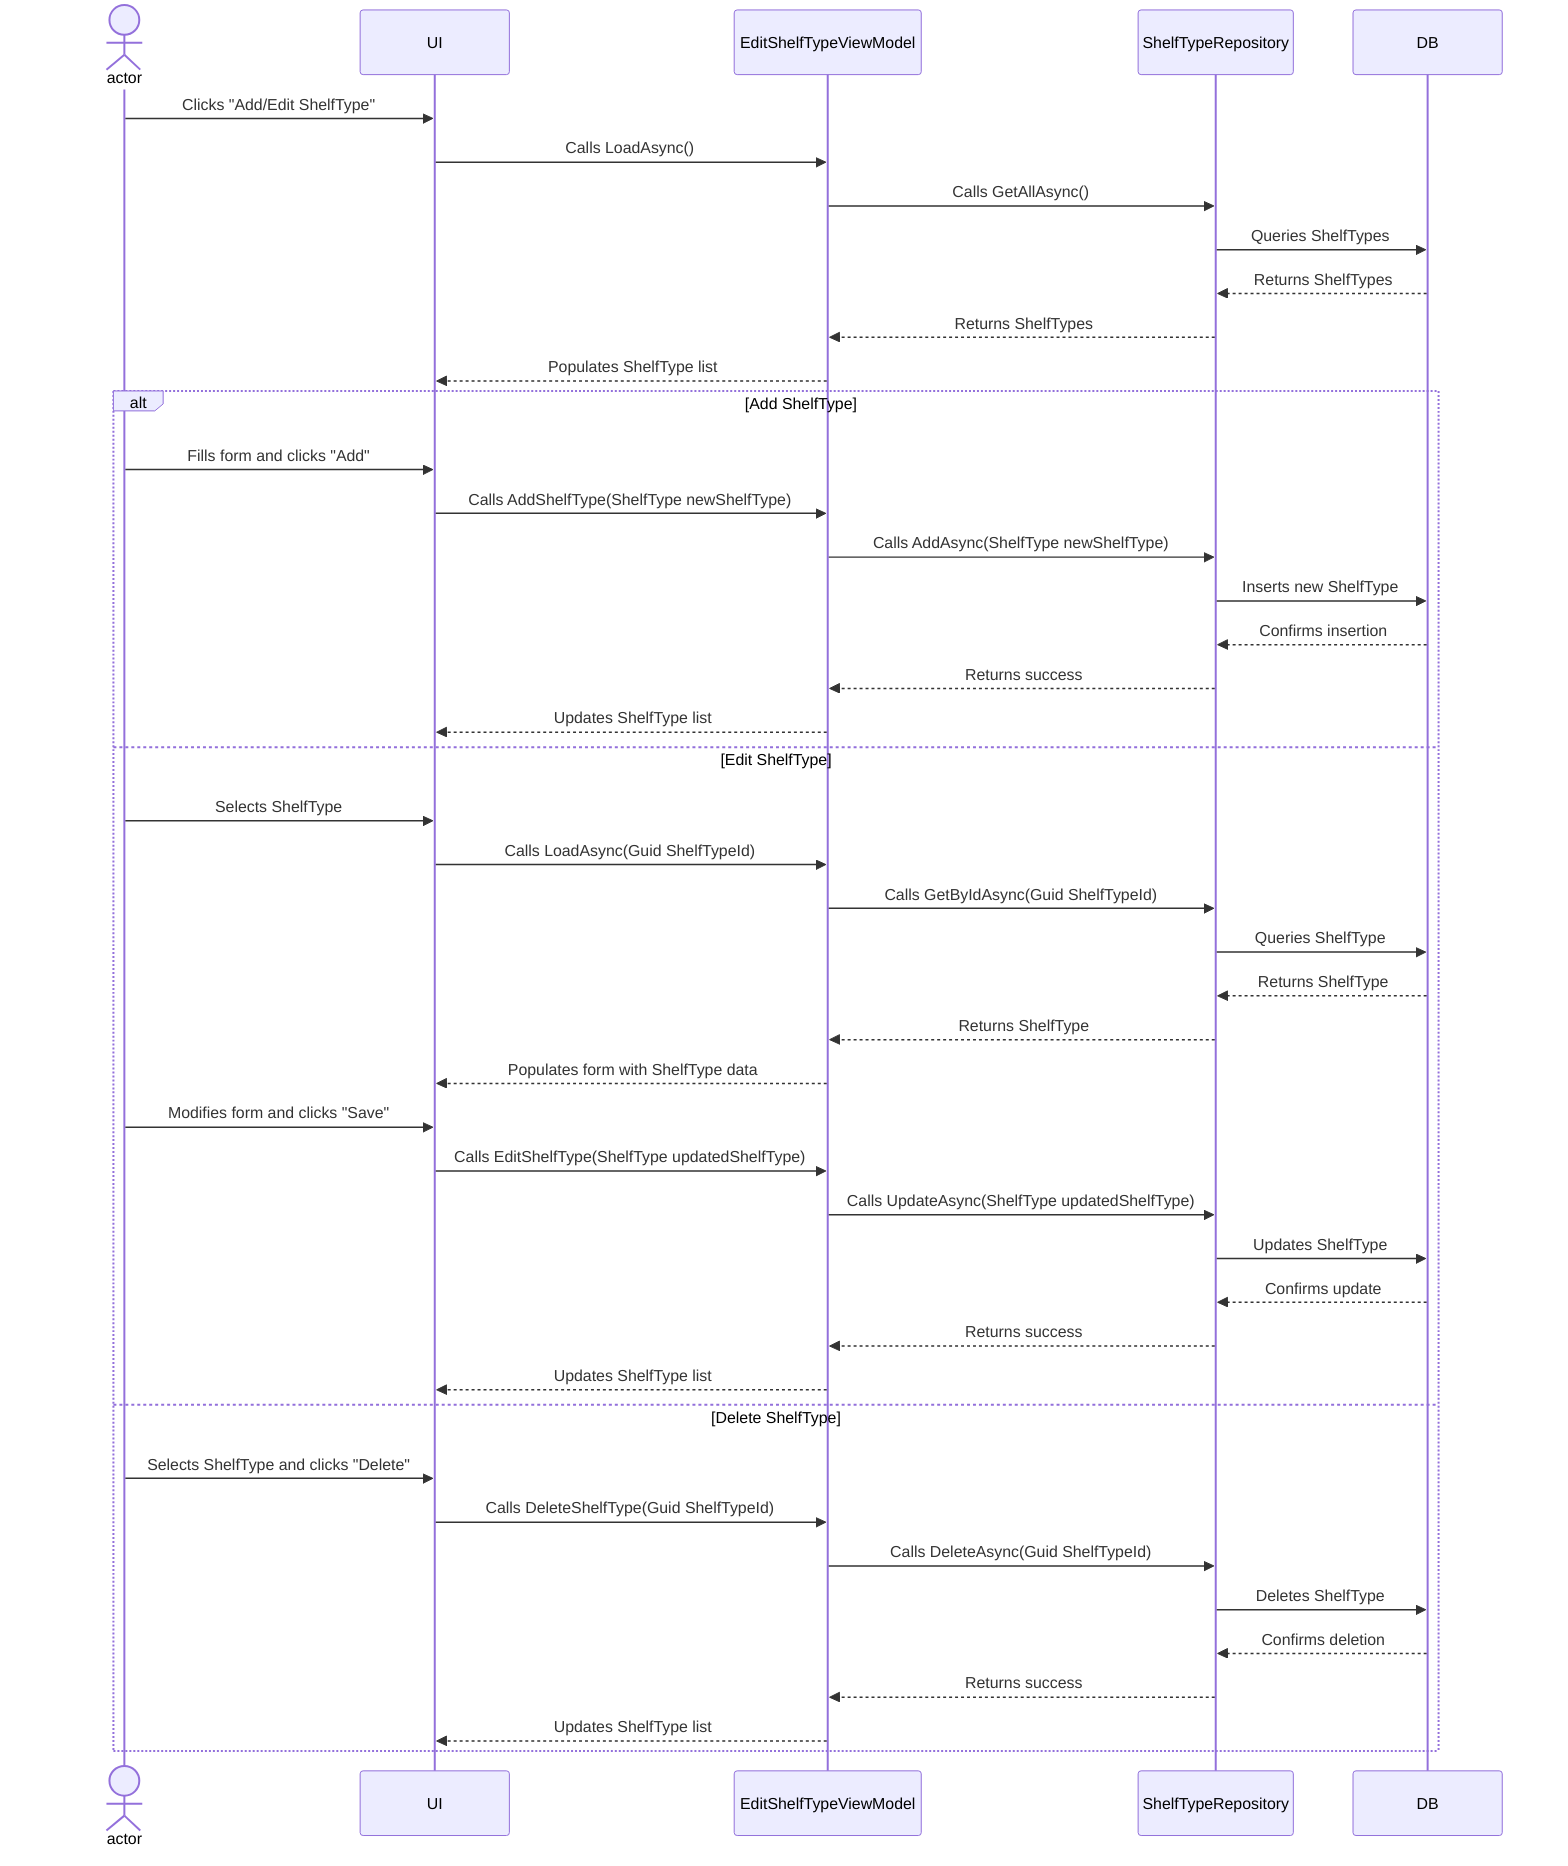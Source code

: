 ﻿sequenceDiagram
    actor Ejer as actor
    participant UI
    participant VM as EditShelfTypeViewModel
    participant Repo as ShelfTypeRepository
    participant DB

    Ejer->>UI: Clicks "Add/Edit ShelfType"
    UI->>VM: Calls LoadAsync()
    VM->>Repo: Calls GetAllAsync()
    Repo->>DB: Queries ShelfTypes
    DB-->>Repo: Returns ShelfTypes
    Repo-->>VM: Returns ShelfTypes
    VM-->>UI: Populates ShelfType list

    alt Add ShelfType
        Ejer->>UI: Fills form and clicks "Add"
        UI->>VM: Calls AddShelfType(ShelfType newShelfType)
        VM->>Repo: Calls AddAsync(ShelfType newShelfType)
        Repo->>DB: Inserts new ShelfType
        DB-->>Repo: Confirms insertion
        Repo-->>VM: Returns success
        VM-->>UI: Updates ShelfType list
    else Edit ShelfType
        Ejer->>UI: Selects ShelfType
        UI->>VM: Calls LoadAsync(Guid ShelfTypeId)
        VM->>Repo: Calls GetByIdAsync(Guid ShelfTypeId)
        Repo->>DB: Queries ShelfType
        DB-->>Repo: Returns ShelfType
        Repo-->>VM: Returns ShelfType
        VM-->>UI: Populates form with ShelfType data
        Ejer->>UI: Modifies form and clicks "Save"
        UI->>VM: Calls EditShelfType(ShelfType updatedShelfType)
        VM->>Repo: Calls UpdateAsync(ShelfType updatedShelfType)
        Repo->>DB: Updates ShelfType
        DB-->>Repo: Confirms update
        Repo-->>VM: Returns success
        VM-->>UI: Updates ShelfType list
    else Delete ShelfType
        Ejer->>UI: Selects ShelfType and clicks "Delete"
        UI->>VM: Calls DeleteShelfType(Guid ShelfTypeId)
        VM->>Repo: Calls DeleteAsync(Guid ShelfTypeId)
        Repo->>DB: Deletes ShelfType
        DB-->>Repo: Confirms deletion
        Repo-->>VM: Returns success
        VM-->>UI: Updates ShelfType list
    end